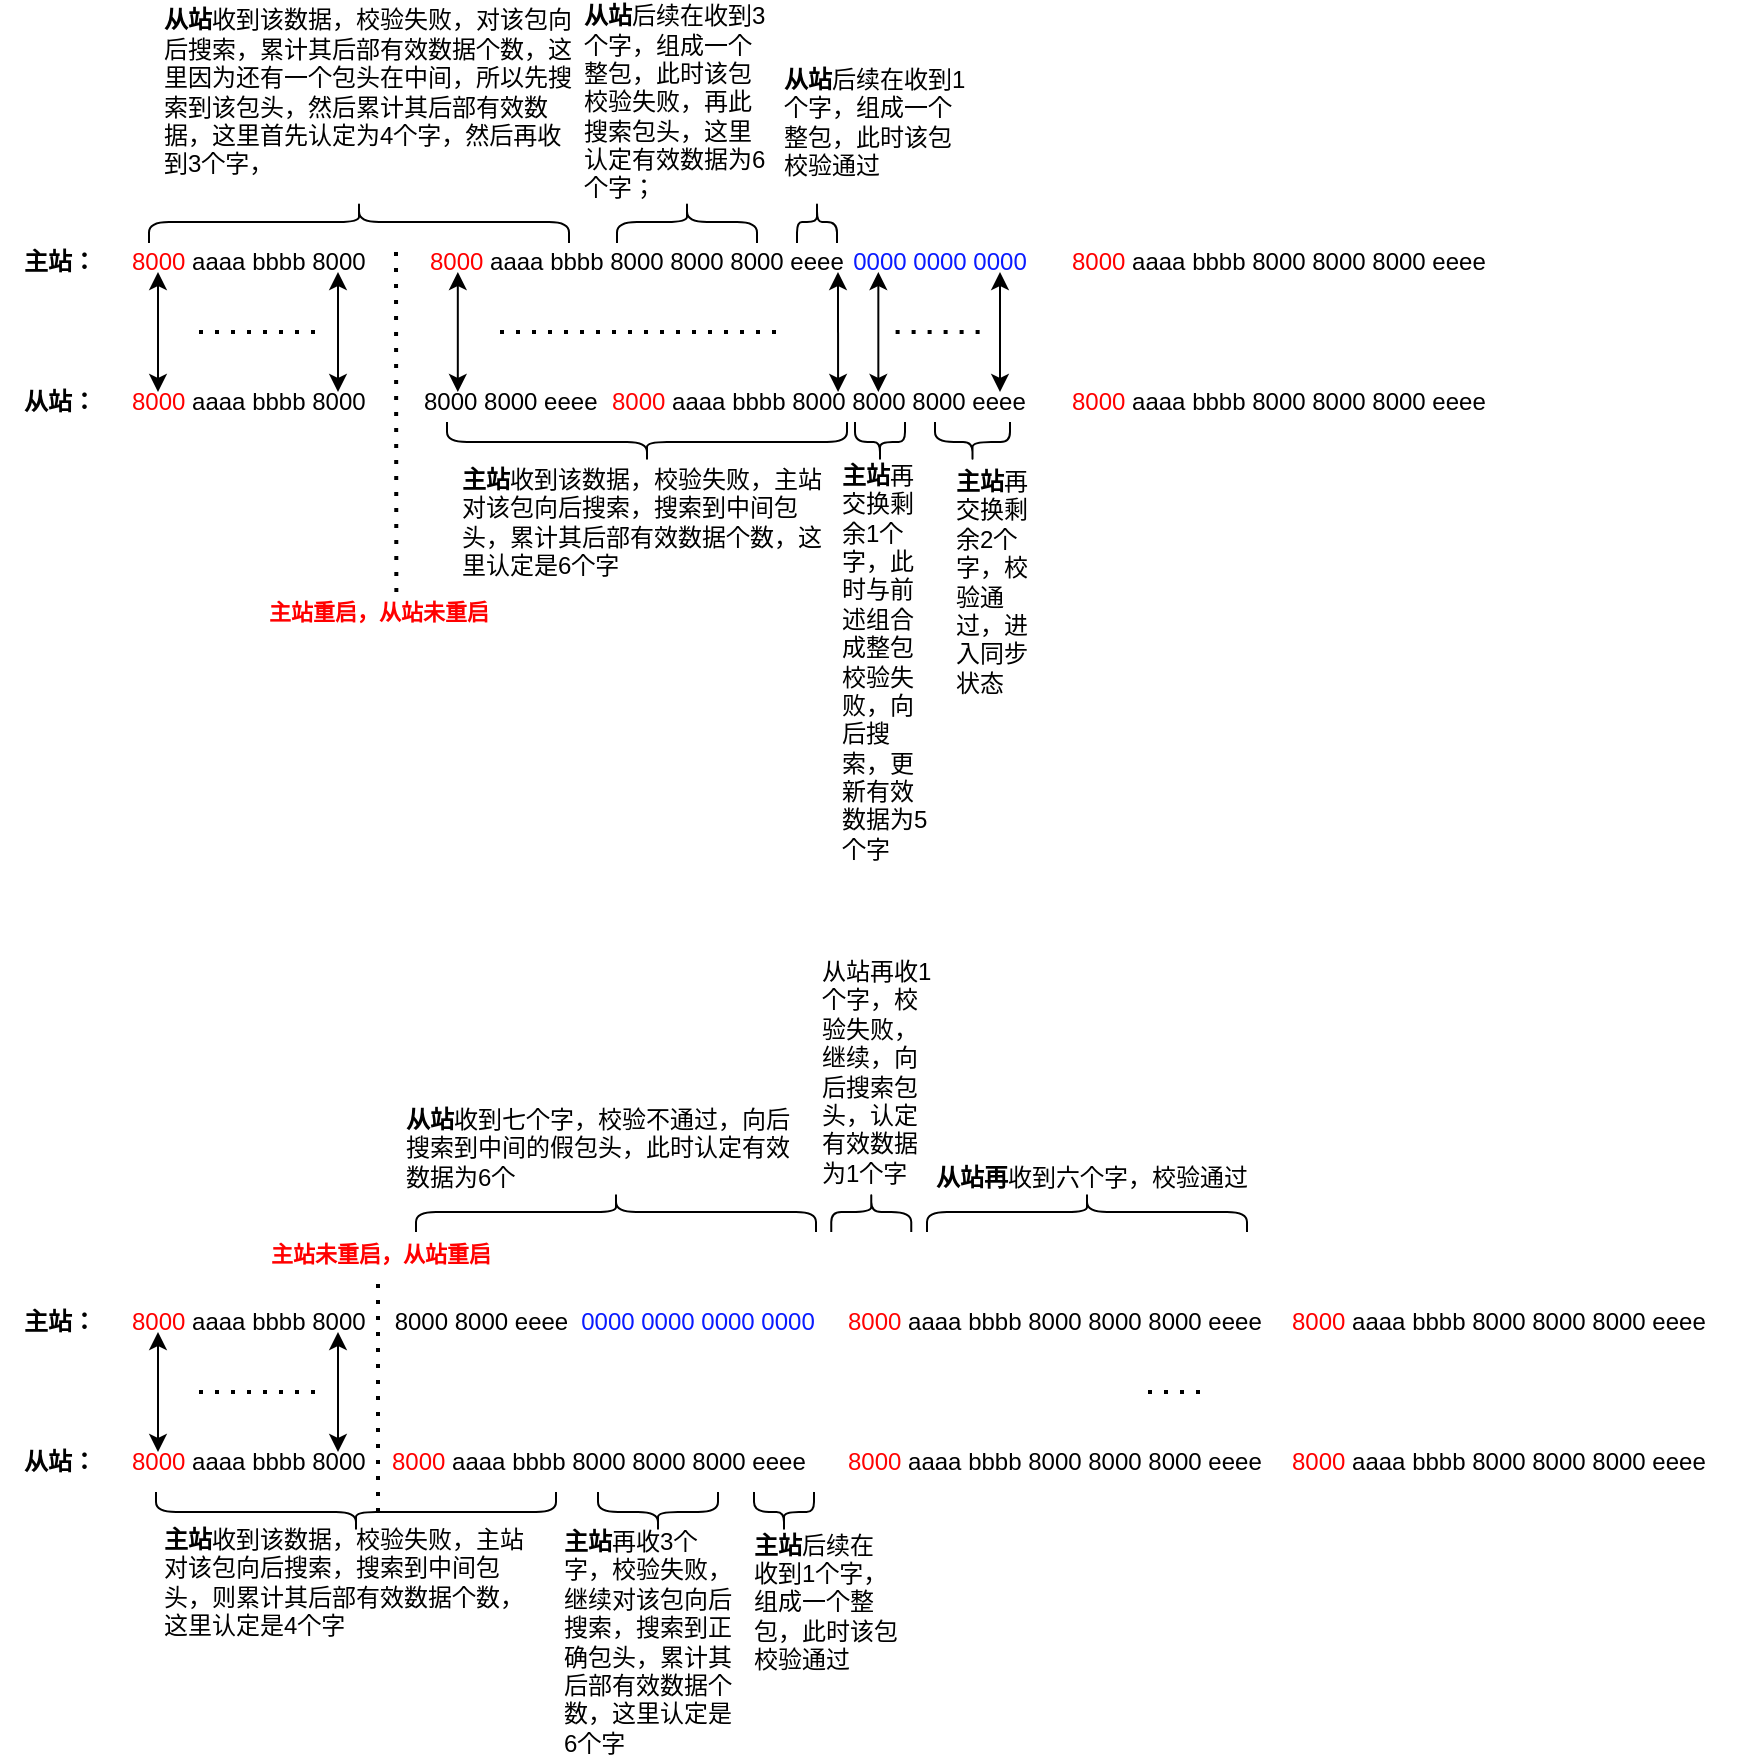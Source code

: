 <mxfile version="22.1.21" type="github">
  <diagram name="第 1 页" id="r7JxcP4SL_vGcXnUMuKB">
    <mxGraphModel dx="730" dy="401" grid="1" gridSize="10" guides="1" tooltips="1" connect="1" arrows="1" fold="1" page="1" pageScale="1" pageWidth="827" pageHeight="1169" math="0" shadow="0">
      <root>
        <mxCell id="0" />
        <mxCell id="1" parent="0" />
        <mxCell id="kQQk8XXsAN1Bgewj3zPt-40" value="&lt;font color=&quot;#ff0000&quot;&gt;8000&lt;/font&gt; aaaa bbbb 8000 8000 8000 eeee" style="text;strokeColor=none;fillColor=none;align=left;verticalAlign=middle;spacingLeft=4;spacingRight=4;overflow=hidden;points=[[0,0.5],[1,0.5]];portConstraint=eastwest;rotatable=0;whiteSpace=wrap;html=1;" vertex="1" parent="1">
          <mxGeometry x="209" y="150" width="240" height="30" as="geometry" />
        </mxCell>
        <mxCell id="kQQk8XXsAN1Bgewj3zPt-41" value="&lt;font color=&quot;#ff0000&quot;&gt;8000&lt;/font&gt; aaaa bbbb 8000 8000 8000 eeee" style="text;strokeColor=none;fillColor=none;align=left;verticalAlign=middle;spacingLeft=4;spacingRight=4;overflow=hidden;points=[[0,0.5],[1,0.5]];portConstraint=eastwest;rotatable=0;whiteSpace=wrap;html=1;" vertex="1" parent="1">
          <mxGeometry x="530" y="150" width="240" height="30" as="geometry" />
        </mxCell>
        <mxCell id="kQQk8XXsAN1Bgewj3zPt-42" value="&lt;b&gt;主站：&lt;/b&gt;" style="text;html=1;strokeColor=none;fillColor=none;align=center;verticalAlign=middle;whiteSpace=wrap;rounded=0;" vertex="1" parent="1">
          <mxGeometry y="150" width="60" height="30" as="geometry" />
        </mxCell>
        <mxCell id="kQQk8XXsAN1Bgewj3zPt-43" value="8000 8000 eeee" style="text;strokeColor=none;fillColor=none;align=left;verticalAlign=middle;spacingLeft=4;spacingRight=4;overflow=hidden;points=[[0,0.5],[1,0.5]];portConstraint=eastwest;rotatable=0;whiteSpace=wrap;html=1;" vertex="1" parent="1">
          <mxGeometry x="205.63" y="220" width="240" height="30" as="geometry" />
        </mxCell>
        <mxCell id="kQQk8XXsAN1Bgewj3zPt-44" value="&lt;font color=&quot;#ff0303&quot;&gt;8000&lt;/font&gt; aaaa bbbb 8000 8000 8000 eeee" style="text;strokeColor=none;fillColor=none;align=left;verticalAlign=middle;spacingLeft=4;spacingRight=4;overflow=hidden;points=[[0,0.5],[1,0.5]];portConstraint=eastwest;rotatable=0;whiteSpace=wrap;html=1;" vertex="1" parent="1">
          <mxGeometry x="300" y="220" width="240" height="30" as="geometry" />
        </mxCell>
        <mxCell id="kQQk8XXsAN1Bgewj3zPt-45" value="&lt;font color=&quot;#ff0000&quot;&gt;8000&lt;/font&gt; aaaa bbbb 8000 8000 8000 eeee" style="text;strokeColor=none;fillColor=none;align=left;verticalAlign=middle;spacingLeft=4;spacingRight=4;overflow=hidden;points=[[0,0.5],[1,0.5]];portConstraint=eastwest;rotatable=0;whiteSpace=wrap;html=1;" vertex="1" parent="1">
          <mxGeometry x="530" y="220" width="240" height="30" as="geometry" />
        </mxCell>
        <mxCell id="kQQk8XXsAN1Bgewj3zPt-46" value="&lt;b&gt;从站：&lt;/b&gt;" style="text;html=1;strokeColor=none;fillColor=none;align=center;verticalAlign=middle;whiteSpace=wrap;rounded=0;" vertex="1" parent="1">
          <mxGeometry y="220" width="60" height="30" as="geometry" />
        </mxCell>
        <mxCell id="kQQk8XXsAN1Bgewj3zPt-47" value="" style="endArrow=classic;html=1;rounded=0;entryX=0.097;entryY=0.333;entryDx=0;entryDy=0;entryPerimeter=0;exitX=0.083;exitY=0.667;exitDx=0;exitDy=0;exitPerimeter=0;startArrow=classic;startFill=1;" edge="1" parent="1" source="kQQk8XXsAN1Bgewj3zPt-40" target="kQQk8XXsAN1Bgewj3zPt-43">
          <mxGeometry width="50" height="50" relative="1" as="geometry">
            <mxPoint x="239" y="170" as="sourcePoint" />
            <mxPoint x="358.92" y="229.99" as="targetPoint" />
          </mxGeometry>
        </mxCell>
        <mxCell id="kQQk8XXsAN1Bgewj3zPt-48" value="" style="endArrow=classic;html=1;rounded=0;entryX=0.496;entryY=0.333;entryDx=0;entryDy=0;entryPerimeter=0;exitX=0.083;exitY=0.667;exitDx=0;exitDy=0;exitPerimeter=0;startArrow=classic;startFill=1;" edge="1" parent="1" target="kQQk8XXsAN1Bgewj3zPt-44">
          <mxGeometry width="50" height="50" relative="1" as="geometry">
            <mxPoint x="419" y="170" as="sourcePoint" />
            <mxPoint x="539" y="230" as="targetPoint" />
          </mxGeometry>
        </mxCell>
        <mxCell id="kQQk8XXsAN1Bgewj3zPt-49" value="" style="endArrow=none;dashed=1;html=1;dashPattern=1 3;strokeWidth=2;rounded=0;" edge="1" parent="1">
          <mxGeometry width="50" height="50" relative="1" as="geometry">
            <mxPoint x="250" y="200" as="sourcePoint" />
            <mxPoint x="390" y="200" as="targetPoint" />
          </mxGeometry>
        </mxCell>
        <mxCell id="kQQk8XXsAN1Bgewj3zPt-50" value="" style="shape=curlyBracket;whiteSpace=wrap;html=1;rounded=1;labelPosition=left;verticalLabelPosition=middle;align=right;verticalAlign=middle;rotation=-90;" vertex="1" parent="1">
          <mxGeometry x="313.5" y="155" width="20" height="200" as="geometry" />
        </mxCell>
        <mxCell id="kQQk8XXsAN1Bgewj3zPt-51" value="&lt;b&gt;主站&lt;/b&gt;收到该数据，校验失败，主站对该包向后搜索，搜索到中间包头，累计其后部有效数据个数，这里认定是6个字" style="text;html=1;strokeColor=none;fillColor=none;align=left;verticalAlign=middle;whiteSpace=wrap;rounded=0;" vertex="1" parent="1">
          <mxGeometry x="228.5" y="265" width="190" height="60" as="geometry" />
        </mxCell>
        <mxCell id="kQQk8XXsAN1Bgewj3zPt-52" value="&lt;font color=&quot;#0a1bff&quot;&gt;0000 0000 0000&lt;/font&gt;" style="text;html=1;strokeColor=none;fillColor=none;align=center;verticalAlign=middle;whiteSpace=wrap;rounded=0;" vertex="1" parent="1">
          <mxGeometry x="410" y="150" width="120" height="30" as="geometry" />
        </mxCell>
        <mxCell id="kQQk8XXsAN1Bgewj3zPt-54" value="" style="endArrow=classic;startArrow=classic;html=1;rounded=0;exitX=0.583;exitY=0.333;exitDx=0;exitDy=0;exitPerimeter=0;entryX=0.292;entryY=0.667;entryDx=0;entryDy=0;entryPerimeter=0;" edge="1" parent="1">
          <mxGeometry width="50" height="50" relative="1" as="geometry">
            <mxPoint x="439.17" y="230" as="sourcePoint" />
            <mxPoint x="439.17" y="170" as="targetPoint" />
          </mxGeometry>
        </mxCell>
        <mxCell id="kQQk8XXsAN1Bgewj3zPt-55" value="" style="shape=curlyBracket;whiteSpace=wrap;html=1;rounded=1;labelPosition=left;verticalLabelPosition=middle;align=right;verticalAlign=middle;rotation=-90;size=0.5;" vertex="1" parent="1">
          <mxGeometry x="430" y="242.5" width="20" height="25" as="geometry" />
        </mxCell>
        <mxCell id="kQQk8XXsAN1Bgewj3zPt-56" value="&lt;b&gt;主站&lt;/b&gt;再交换剩余1个字，此时与前述组合成整包校验失败，向后搜索，更新有效数据为5个字" style="text;html=1;strokeColor=none;fillColor=none;align=left;verticalAlign=middle;whiteSpace=wrap;rounded=0;" vertex="1" parent="1">
          <mxGeometry x="419" y="265" width="47.12" height="200" as="geometry" />
        </mxCell>
        <mxCell id="kQQk8XXsAN1Bgewj3zPt-57" value="&lt;font color=&quot;#ff0000&quot;&gt;8000&lt;/font&gt; aaaa bbbb 8000" style="text;strokeColor=none;fillColor=none;align=left;verticalAlign=middle;spacingLeft=4;spacingRight=4;overflow=hidden;points=[[0,0.5],[1,0.5]];portConstraint=eastwest;rotatable=0;whiteSpace=wrap;html=1;" vertex="1" parent="1">
          <mxGeometry x="60" y="220" width="139" height="30" as="geometry" />
        </mxCell>
        <mxCell id="kQQk8XXsAN1Bgewj3zPt-58" value="&lt;font color=&quot;#ff0000&quot;&gt;8000&lt;/font&gt; aaaa bbbb 8000&amp;nbsp;" style="text;strokeColor=none;fillColor=none;align=left;verticalAlign=middle;spacingLeft=4;spacingRight=4;overflow=hidden;points=[[0,0.5],[1,0.5]];portConstraint=eastwest;rotatable=0;whiteSpace=wrap;html=1;" vertex="1" parent="1">
          <mxGeometry x="60" y="150" width="139" height="30" as="geometry" />
        </mxCell>
        <mxCell id="kQQk8XXsAN1Bgewj3zPt-59" value="" style="endArrow=none;dashed=1;html=1;dashPattern=1 3;strokeWidth=2;rounded=0;" edge="1" parent="1">
          <mxGeometry width="50" height="50" relative="1" as="geometry">
            <mxPoint x="198.17" y="330" as="sourcePoint" />
            <mxPoint x="198" y="160" as="targetPoint" />
          </mxGeometry>
        </mxCell>
        <mxCell id="kQQk8XXsAN1Bgewj3zPt-60" value="&lt;b&gt;&lt;font color=&quot;#ff0000&quot;&gt;主站重启，从站未重启&lt;/font&gt;&lt;/b&gt;" style="edgeLabel;html=1;align=center;verticalAlign=middle;resizable=0;points=[];" vertex="1" connectable="0" parent="kQQk8XXsAN1Bgewj3zPt-59">
          <mxGeometry x="0.877" y="3" relative="1" as="geometry">
            <mxPoint x="-6" y="169" as="offset" />
          </mxGeometry>
        </mxCell>
        <mxCell id="kQQk8XXsAN1Bgewj3zPt-61" value="" style="endArrow=classic;startArrow=classic;html=1;rounded=0;exitX=0.583;exitY=0.333;exitDx=0;exitDy=0;exitPerimeter=0;entryX=0.292;entryY=0.667;entryDx=0;entryDy=0;entryPerimeter=0;" edge="1" parent="1">
          <mxGeometry width="50" height="50" relative="1" as="geometry">
            <mxPoint x="79" y="230" as="sourcePoint" />
            <mxPoint x="79" y="170" as="targetPoint" />
          </mxGeometry>
        </mxCell>
        <mxCell id="kQQk8XXsAN1Bgewj3zPt-62" value="" style="endArrow=classic;startArrow=classic;html=1;rounded=0;exitX=0.583;exitY=0.333;exitDx=0;exitDy=0;exitPerimeter=0;entryX=0.292;entryY=0.667;entryDx=0;entryDy=0;entryPerimeter=0;" edge="1" parent="1">
          <mxGeometry width="50" height="50" relative="1" as="geometry">
            <mxPoint x="169" y="230" as="sourcePoint" />
            <mxPoint x="169" y="170" as="targetPoint" />
          </mxGeometry>
        </mxCell>
        <mxCell id="kQQk8XXsAN1Bgewj3zPt-63" value="" style="shape=curlyBracket;whiteSpace=wrap;html=1;rounded=1;labelPosition=left;verticalLabelPosition=middle;align=right;verticalAlign=middle;rotation=90;" vertex="1" parent="1">
          <mxGeometry x="169" y="40" width="21" height="210" as="geometry" />
        </mxCell>
        <mxCell id="kQQk8XXsAN1Bgewj3zPt-64" value="&lt;b&gt;从站&lt;/b&gt;收到该数据，校验失败，对该包向后搜索，累计其后部有效数据个数，这里因为还有一个包头在中间，所以先搜索到该包头，然后累计其后部有效数据，这里首先认定为4个字，然后再收到3个字，" style="text;html=1;strokeColor=none;fillColor=none;align=left;verticalAlign=middle;whiteSpace=wrap;rounded=0;" vertex="1" parent="1">
          <mxGeometry x="79.5" y="50" width="210.5" height="60" as="geometry" />
        </mxCell>
        <mxCell id="kQQk8XXsAN1Bgewj3zPt-65" value="" style="shape=curlyBracket;whiteSpace=wrap;html=1;rounded=1;labelPosition=left;verticalLabelPosition=middle;align=right;verticalAlign=middle;rotation=90;" vertex="1" parent="1">
          <mxGeometry x="333" y="110" width="21" height="70" as="geometry" />
        </mxCell>
        <mxCell id="kQQk8XXsAN1Bgewj3zPt-69" value="&lt;b&gt;从站&lt;/b&gt;后续在收到3个字，组成一个整包，此时该包校验失败，再此搜索包头，这里认定有效数据为6个字；" style="text;html=1;strokeColor=none;fillColor=none;align=left;verticalAlign=middle;whiteSpace=wrap;rounded=0;" vertex="1" parent="1">
          <mxGeometry x="290" y="40" width="94" height="90" as="geometry" />
        </mxCell>
        <mxCell id="kQQk8XXsAN1Bgewj3zPt-71" value="" style="shape=curlyBracket;whiteSpace=wrap;html=1;rounded=1;labelPosition=left;verticalLabelPosition=middle;align=right;verticalAlign=middle;rotation=90;" vertex="1" parent="1">
          <mxGeometry x="398" y="135" width="21" height="20" as="geometry" />
        </mxCell>
        <mxCell id="kQQk8XXsAN1Bgewj3zPt-72" value="&lt;b&gt;从站&lt;/b&gt;后续在收到1个字，组成一个整包，此时该包校验通过" style="text;html=1;strokeColor=none;fillColor=none;align=left;verticalAlign=middle;whiteSpace=wrap;rounded=0;" vertex="1" parent="1">
          <mxGeometry x="390" y="50" width="94" height="90" as="geometry" />
        </mxCell>
        <mxCell id="kQQk8XXsAN1Bgewj3zPt-78" value="" style="endArrow=none;dashed=1;html=1;dashPattern=1 3;strokeWidth=2;rounded=0;" edge="1" parent="1">
          <mxGeometry width="50" height="50" relative="1" as="geometry">
            <mxPoint x="99.5" y="200" as="sourcePoint" />
            <mxPoint x="159.5" y="200" as="targetPoint" />
          </mxGeometry>
        </mxCell>
        <mxCell id="kQQk8XXsAN1Bgewj3zPt-141" value="&lt;font color=&quot;#ff0000&quot;&gt;8000&lt;/font&gt; aaaa bbbb 8000 8000 8000 eeee" style="text;strokeColor=none;fillColor=none;align=left;verticalAlign=middle;spacingLeft=4;spacingRight=4;overflow=hidden;points=[[0,0.5],[1,0.5]];portConstraint=eastwest;rotatable=0;whiteSpace=wrap;html=1;" vertex="1" parent="1">
          <mxGeometry x="190" y="750" width="240" height="30" as="geometry" />
        </mxCell>
        <mxCell id="kQQk8XXsAN1Bgewj3zPt-143" value="&lt;b&gt;主站：&lt;/b&gt;" style="text;html=1;strokeColor=none;fillColor=none;align=center;verticalAlign=middle;whiteSpace=wrap;rounded=0;" vertex="1" parent="1">
          <mxGeometry y="680" width="60" height="30" as="geometry" />
        </mxCell>
        <mxCell id="kQQk8XXsAN1Bgewj3zPt-144" value="&amp;nbsp;8000 8000 eeee" style="text;strokeColor=none;fillColor=none;align=left;verticalAlign=middle;spacingLeft=4;spacingRight=4;overflow=hidden;points=[[0,0.5],[1,0.5]];portConstraint=eastwest;rotatable=0;whiteSpace=wrap;html=1;" vertex="1" parent="1">
          <mxGeometry x="188" y="680" width="240" height="30" as="geometry" />
        </mxCell>
        <mxCell id="kQQk8XXsAN1Bgewj3zPt-145" value="&lt;font color=&quot;#ff0303&quot;&gt;8000&lt;/font&gt; aaaa bbbb 8000 8000 8000 eeee" style="text;strokeColor=none;fillColor=none;align=left;verticalAlign=middle;spacingLeft=4;spacingRight=4;overflow=hidden;points=[[0,0.5],[1,0.5]];portConstraint=eastwest;rotatable=0;whiteSpace=wrap;html=1;" vertex="1" parent="1">
          <mxGeometry x="418" y="750" width="240" height="30" as="geometry" />
        </mxCell>
        <mxCell id="kQQk8XXsAN1Bgewj3zPt-147" value="&lt;b&gt;从站：&lt;/b&gt;" style="text;html=1;strokeColor=none;fillColor=none;align=center;verticalAlign=middle;whiteSpace=wrap;rounded=0;" vertex="1" parent="1">
          <mxGeometry y="750" width="60" height="30" as="geometry" />
        </mxCell>
        <mxCell id="kQQk8XXsAN1Bgewj3zPt-158" value="&lt;font color=&quot;#ff0000&quot;&gt;8000&lt;/font&gt; aaaa bbbb 8000" style="text;strokeColor=none;fillColor=none;align=left;verticalAlign=middle;spacingLeft=4;spacingRight=4;overflow=hidden;points=[[0,0.5],[1,0.5]];portConstraint=eastwest;rotatable=0;whiteSpace=wrap;html=1;" vertex="1" parent="1">
          <mxGeometry x="60" y="750" width="139" height="30" as="geometry" />
        </mxCell>
        <mxCell id="kQQk8XXsAN1Bgewj3zPt-159" value="&lt;font color=&quot;#ff0000&quot;&gt;8000&lt;/font&gt; aaaa bbbb 8000&amp;nbsp;" style="text;strokeColor=none;fillColor=none;align=left;verticalAlign=middle;spacingLeft=4;spacingRight=4;overflow=hidden;points=[[0,0.5],[1,0.5]];portConstraint=eastwest;rotatable=0;whiteSpace=wrap;html=1;" vertex="1" parent="1">
          <mxGeometry x="60" y="680" width="139" height="30" as="geometry" />
        </mxCell>
        <mxCell id="kQQk8XXsAN1Bgewj3zPt-160" value="" style="endArrow=none;dashed=1;html=1;dashPattern=1 3;strokeWidth=2;rounded=0;" edge="1" parent="1">
          <mxGeometry width="50" height="50" relative="1" as="geometry">
            <mxPoint x="189" y="790" as="sourcePoint" />
            <mxPoint x="189" y="670" as="targetPoint" />
          </mxGeometry>
        </mxCell>
        <mxCell id="kQQk8XXsAN1Bgewj3zPt-161" value="&lt;b&gt;&lt;font color=&quot;#ff0000&quot;&gt;主站未重启，从站重启&lt;/font&gt;&lt;/b&gt;" style="edgeLabel;html=1;align=center;verticalAlign=middle;resizable=0;points=[];" vertex="1" connectable="0" parent="kQQk8XXsAN1Bgewj3zPt-160">
          <mxGeometry x="0.877" y="3" relative="1" as="geometry">
            <mxPoint x="4" y="-17" as="offset" />
          </mxGeometry>
        </mxCell>
        <mxCell id="kQQk8XXsAN1Bgewj3zPt-162" value="" style="endArrow=classic;startArrow=classic;html=1;rounded=0;exitX=0.583;exitY=0.333;exitDx=0;exitDy=0;exitPerimeter=0;entryX=0.292;entryY=0.667;entryDx=0;entryDy=0;entryPerimeter=0;" edge="1" parent="1">
          <mxGeometry width="50" height="50" relative="1" as="geometry">
            <mxPoint x="79" y="760" as="sourcePoint" />
            <mxPoint x="79" y="700" as="targetPoint" />
          </mxGeometry>
        </mxCell>
        <mxCell id="kQQk8XXsAN1Bgewj3zPt-163" value="" style="endArrow=classic;startArrow=classic;html=1;rounded=0;exitX=0.583;exitY=0.333;exitDx=0;exitDy=0;exitPerimeter=0;entryX=0.292;entryY=0.667;entryDx=0;entryDy=0;entryPerimeter=0;" edge="1" parent="1">
          <mxGeometry width="50" height="50" relative="1" as="geometry">
            <mxPoint x="169" y="760" as="sourcePoint" />
            <mxPoint x="169" y="700" as="targetPoint" />
          </mxGeometry>
        </mxCell>
        <mxCell id="kQQk8XXsAN1Bgewj3zPt-170" value="" style="endArrow=none;dashed=1;html=1;dashPattern=1 3;strokeWidth=2;rounded=0;" edge="1" parent="1">
          <mxGeometry width="50" height="50" relative="1" as="geometry">
            <mxPoint x="574" y="730" as="sourcePoint" />
            <mxPoint x="604" y="730" as="targetPoint" />
          </mxGeometry>
        </mxCell>
        <mxCell id="kQQk8XXsAN1Bgewj3zPt-171" value="" style="endArrow=none;dashed=1;html=1;dashPattern=1 3;strokeWidth=2;rounded=0;" edge="1" parent="1">
          <mxGeometry width="50" height="50" relative="1" as="geometry">
            <mxPoint x="99.5" y="730" as="sourcePoint" />
            <mxPoint x="159.5" y="730" as="targetPoint" />
          </mxGeometry>
        </mxCell>
        <mxCell id="kQQk8XXsAN1Bgewj3zPt-172" value="" style="shape=curlyBracket;whiteSpace=wrap;html=1;rounded=1;labelPosition=left;verticalLabelPosition=middle;align=right;verticalAlign=middle;rotation=-90;" vertex="1" parent="1">
          <mxGeometry x="168" y="690" width="20" height="200" as="geometry" />
        </mxCell>
        <mxCell id="kQQk8XXsAN1Bgewj3zPt-173" value="&lt;b&gt;主站&lt;/b&gt;收到该数据，校验失败，主站对该包向后搜索，搜索到中间包头，则累计其后部有效数据个数，这里认定是4个字" style="text;html=1;strokeColor=none;fillColor=none;align=left;verticalAlign=middle;whiteSpace=wrap;rounded=0;" vertex="1" parent="1">
          <mxGeometry x="79.5" y="795" width="190" height="60" as="geometry" />
        </mxCell>
        <mxCell id="kQQk8XXsAN1Bgewj3zPt-174" value="" style="shape=curlyBracket;whiteSpace=wrap;html=1;rounded=1;labelPosition=left;verticalLabelPosition=middle;align=right;verticalAlign=middle;rotation=-90;" vertex="1" parent="1">
          <mxGeometry x="319" y="760" width="20" height="60" as="geometry" />
        </mxCell>
        <mxCell id="kQQk8XXsAN1Bgewj3zPt-175" value="&lt;b&gt;主站&lt;/b&gt;再收3个字，校验失败，继续对该包向后搜索，搜索到正确包头，累计其后部有效数据个数，这里认定是6个字" style="text;html=1;strokeColor=none;fillColor=none;align=left;verticalAlign=middle;whiteSpace=wrap;rounded=0;" vertex="1" parent="1">
          <mxGeometry x="279.5" y="795" width="90.25" height="120" as="geometry" />
        </mxCell>
        <mxCell id="kQQk8XXsAN1Bgewj3zPt-176" value="&lt;b&gt;主站&lt;/b&gt;后续在收到1个字，组成一个整包，此时该包校验通过" style="text;html=1;strokeColor=none;fillColor=none;align=left;verticalAlign=middle;whiteSpace=wrap;rounded=0;" vertex="1" parent="1">
          <mxGeometry x="375" y="790" width="74" height="90" as="geometry" />
        </mxCell>
        <mxCell id="kQQk8XXsAN1Bgewj3zPt-177" value="" style="shape=curlyBracket;whiteSpace=wrap;html=1;rounded=1;labelPosition=left;verticalLabelPosition=middle;align=right;verticalAlign=middle;rotation=-90;" vertex="1" parent="1">
          <mxGeometry x="382" y="775" width="20" height="30" as="geometry" />
        </mxCell>
        <mxCell id="kQQk8XXsAN1Bgewj3zPt-179" value="&lt;font color=&quot;#ff0303&quot;&gt;8000&lt;/font&gt; aaaa bbbb 8000 8000 8000 eeee" style="text;strokeColor=none;fillColor=none;align=left;verticalAlign=middle;spacingLeft=4;spacingRight=4;overflow=hidden;points=[[0,0.5],[1,0.5]];portConstraint=eastwest;rotatable=0;whiteSpace=wrap;html=1;" vertex="1" parent="1">
          <mxGeometry x="417.5" y="680" width="240" height="30" as="geometry" />
        </mxCell>
        <mxCell id="kQQk8XXsAN1Bgewj3zPt-182" value="" style="endArrow=classic;startArrow=classic;html=1;rounded=0;exitX=0.583;exitY=0.333;exitDx=0;exitDy=0;exitPerimeter=0;entryX=0.292;entryY=0.667;entryDx=0;entryDy=0;entryPerimeter=0;" edge="1" parent="1">
          <mxGeometry width="50" height="50" relative="1" as="geometry">
            <mxPoint x="500.0" y="230" as="sourcePoint" />
            <mxPoint x="500.0" y="170" as="targetPoint" />
          </mxGeometry>
        </mxCell>
        <mxCell id="kQQk8XXsAN1Bgewj3zPt-183" value="" style="endArrow=none;dashed=1;html=1;dashPattern=1 3;strokeWidth=2;rounded=0;" edge="1" parent="1">
          <mxGeometry width="50" height="50" relative="1" as="geometry">
            <mxPoint x="447.81" y="200" as="sourcePoint" />
            <mxPoint x="492.18" y="200" as="targetPoint" />
          </mxGeometry>
        </mxCell>
        <mxCell id="kQQk8XXsAN1Bgewj3zPt-184" value="0000 0000 0000 0000" style="text;html=1;strokeColor=none;fillColor=none;align=center;verticalAlign=middle;whiteSpace=wrap;rounded=0;fontColor=#0A1BFF;" vertex="1" parent="1">
          <mxGeometry x="289" y="680" width="120" height="30" as="geometry" />
        </mxCell>
        <mxCell id="kQQk8XXsAN1Bgewj3zPt-187" value="" style="shape=curlyBracket;whiteSpace=wrap;html=1;rounded=1;labelPosition=left;verticalLabelPosition=middle;align=right;verticalAlign=middle;rotation=-90;size=0.5;" vertex="1" parent="1">
          <mxGeometry x="476.25" y="236.25" width="20" height="37.5" as="geometry" />
        </mxCell>
        <mxCell id="kQQk8XXsAN1Bgewj3zPt-188" value="&lt;b&gt;主站&lt;/b&gt;再交换剩余2个字，校验通过，进入同步状态" style="text;html=1;strokeColor=none;fillColor=none;align=left;verticalAlign=middle;whiteSpace=wrap;rounded=0;" vertex="1" parent="1">
          <mxGeometry x="476.25" y="260" width="47.12" height="130" as="geometry" />
        </mxCell>
        <mxCell id="kQQk8XXsAN1Bgewj3zPt-189" value="" style="shape=curlyBracket;whiteSpace=wrap;html=1;rounded=1;labelPosition=left;verticalLabelPosition=middle;align=right;verticalAlign=middle;rotation=90;" vertex="1" parent="1">
          <mxGeometry x="298" y="540" width="20" height="200" as="geometry" />
        </mxCell>
        <mxCell id="kQQk8XXsAN1Bgewj3zPt-190" value="&lt;b&gt;从站&lt;/b&gt;收到七个字，校验不通过，向后搜索到中间的假包头，此时认定有效数据为6个" style="text;html=1;strokeColor=none;fillColor=none;align=left;verticalAlign=middle;whiteSpace=wrap;rounded=0;" vertex="1" parent="1">
          <mxGeometry x="201" y="585" width="201" height="45" as="geometry" />
        </mxCell>
        <mxCell id="kQQk8XXsAN1Bgewj3zPt-192" value="" style="shape=curlyBracket;whiteSpace=wrap;html=1;rounded=1;labelPosition=left;verticalLabelPosition=middle;align=right;verticalAlign=middle;rotation=90;" vertex="1" parent="1">
          <mxGeometry x="533.5" y="560" width="20" height="160" as="geometry" />
        </mxCell>
        <mxCell id="kQQk8XXsAN1Bgewj3zPt-193" value="&lt;b&gt;从站再&lt;/b&gt;收到六个字，校验通过" style="text;html=1;strokeColor=none;fillColor=none;align=left;verticalAlign=middle;whiteSpace=wrap;rounded=0;" vertex="1" parent="1">
          <mxGeometry x="466.12" y="600" width="201" height="45" as="geometry" />
        </mxCell>
        <mxCell id="kQQk8XXsAN1Bgewj3zPt-194" value="" style="shape=curlyBracket;whiteSpace=wrap;html=1;rounded=1;labelPosition=left;verticalLabelPosition=middle;align=right;verticalAlign=middle;rotation=90;" vertex="1" parent="1">
          <mxGeometry x="425.63" y="620" width="20" height="40" as="geometry" />
        </mxCell>
        <mxCell id="kQQk8XXsAN1Bgewj3zPt-195" value="从站再收1个字，校验失败，继续，向后搜索包头，认定有效数据为1个字" style="text;html=1;strokeColor=none;fillColor=none;align=left;verticalAlign=middle;whiteSpace=wrap;rounded=0;" vertex="1" parent="1">
          <mxGeometry x="409" y="510" width="60" height="120" as="geometry" />
        </mxCell>
        <mxCell id="kQQk8XXsAN1Bgewj3zPt-196" value="&lt;font color=&quot;#ff0000&quot;&gt;8000&lt;/font&gt; aaaa bbbb 8000 8000 8000 eeee" style="text;strokeColor=none;fillColor=none;align=left;verticalAlign=middle;spacingLeft=4;spacingRight=4;overflow=hidden;points=[[0,0.5],[1,0.5]];portConstraint=eastwest;rotatable=0;whiteSpace=wrap;html=1;" vertex="1" parent="1">
          <mxGeometry x="640" y="680" width="240" height="30" as="geometry" />
        </mxCell>
        <mxCell id="kQQk8XXsAN1Bgewj3zPt-197" value="&lt;font color=&quot;#ff0000&quot;&gt;8000&lt;/font&gt; aaaa bbbb 8000 8000 8000 eeee" style="text;strokeColor=none;fillColor=none;align=left;verticalAlign=middle;spacingLeft=4;spacingRight=4;overflow=hidden;points=[[0,0.5],[1,0.5]];portConstraint=eastwest;rotatable=0;whiteSpace=wrap;html=1;" vertex="1" parent="1">
          <mxGeometry x="640" y="750" width="240" height="30" as="geometry" />
        </mxCell>
      </root>
    </mxGraphModel>
  </diagram>
</mxfile>
